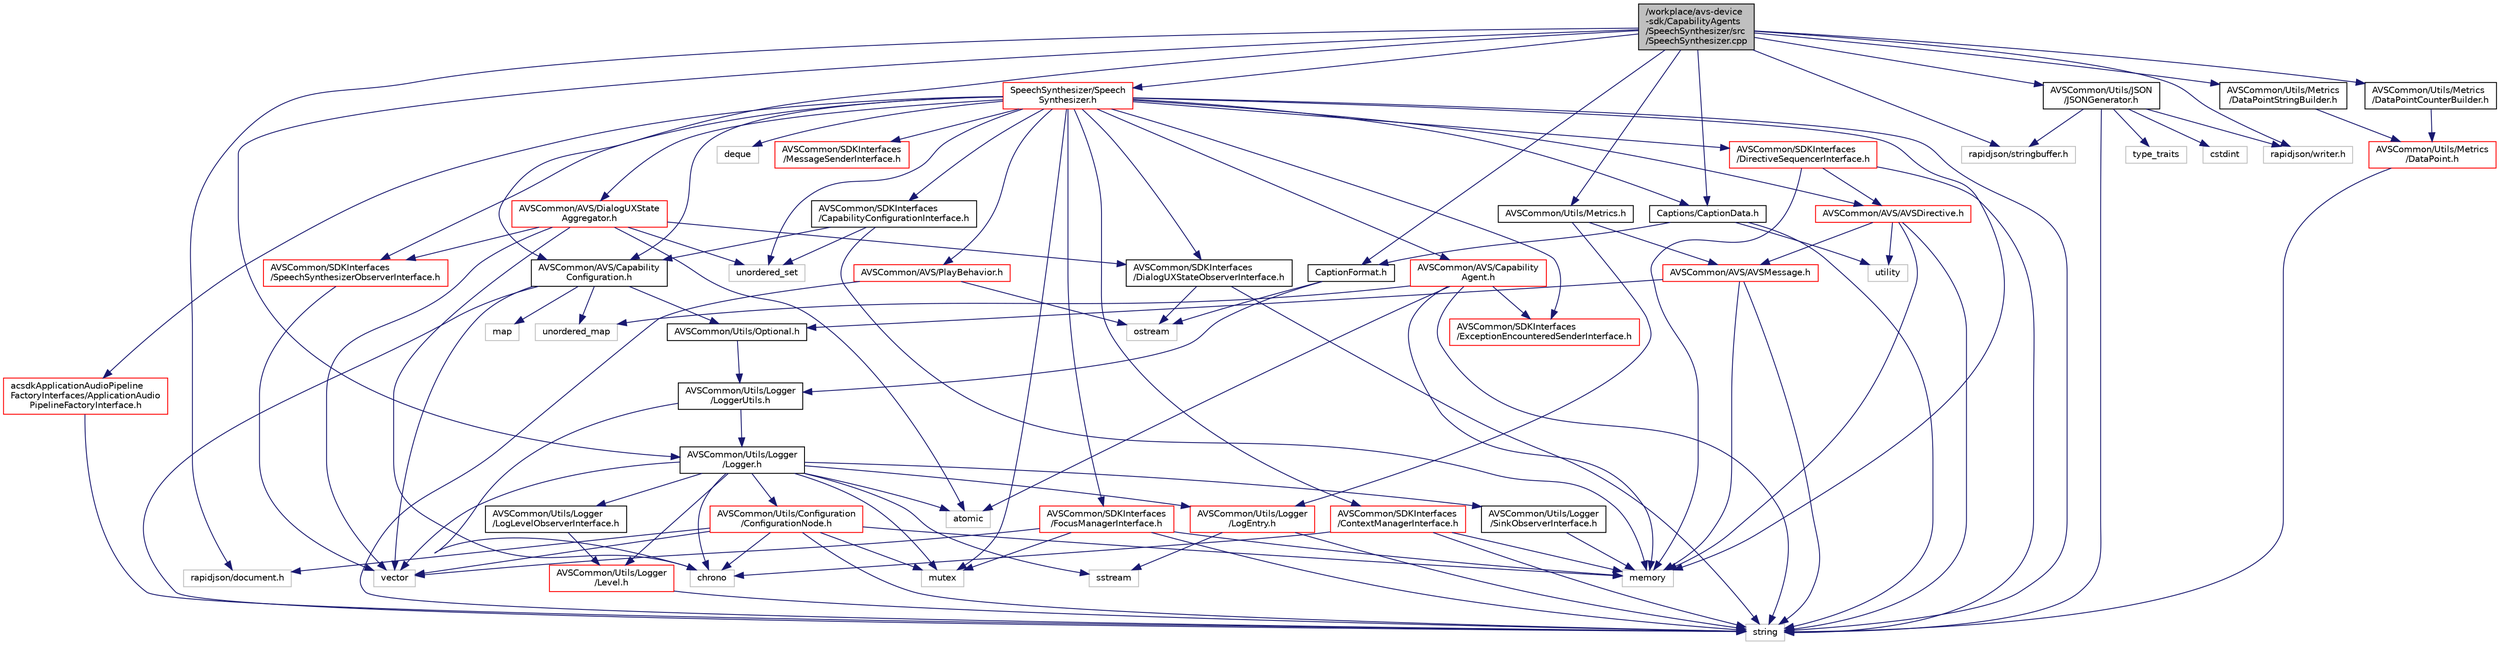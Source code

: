 digraph "/workplace/avs-device-sdk/CapabilityAgents/SpeechSynthesizer/src/SpeechSynthesizer.cpp"
{
  edge [fontname="Helvetica",fontsize="10",labelfontname="Helvetica",labelfontsize="10"];
  node [fontname="Helvetica",fontsize="10",shape=record];
  Node0 [label="/workplace/avs-device\l-sdk/CapabilityAgents\l/SpeechSynthesizer/src\l/SpeechSynthesizer.cpp",height=0.2,width=0.4,color="black", fillcolor="grey75", style="filled", fontcolor="black"];
  Node0 -> Node1 [color="midnightblue",fontsize="10",style="solid",fontname="Helvetica"];
  Node1 [label="rapidjson/document.h",height=0.2,width=0.4,color="grey75", fillcolor="white", style="filled"];
  Node0 -> Node2 [color="midnightblue",fontsize="10",style="solid",fontname="Helvetica"];
  Node2 [label="rapidjson/stringbuffer.h",height=0.2,width=0.4,color="grey75", fillcolor="white", style="filled"];
  Node0 -> Node3 [color="midnightblue",fontsize="10",style="solid",fontname="Helvetica"];
  Node3 [label="rapidjson/writer.h",height=0.2,width=0.4,color="grey75", fillcolor="white", style="filled"];
  Node0 -> Node4 [color="midnightblue",fontsize="10",style="solid",fontname="Helvetica"];
  Node4 [label="AVSCommon/AVS/Capability\lConfiguration.h",height=0.2,width=0.4,color="black", fillcolor="white", style="filled",URL="$_capability_configuration_8h.html"];
  Node4 -> Node5 [color="midnightblue",fontsize="10",style="solid",fontname="Helvetica"];
  Node5 [label="map",height=0.2,width=0.4,color="grey75", fillcolor="white", style="filled"];
  Node4 -> Node6 [color="midnightblue",fontsize="10",style="solid",fontname="Helvetica"];
  Node6 [label="string",height=0.2,width=0.4,color="grey75", fillcolor="white", style="filled"];
  Node4 -> Node7 [color="midnightblue",fontsize="10",style="solid",fontname="Helvetica"];
  Node7 [label="unordered_map",height=0.2,width=0.4,color="grey75", fillcolor="white", style="filled"];
  Node4 -> Node8 [color="midnightblue",fontsize="10",style="solid",fontname="Helvetica"];
  Node8 [label="vector",height=0.2,width=0.4,color="grey75", fillcolor="white", style="filled"];
  Node4 -> Node9 [color="midnightblue",fontsize="10",style="solid",fontname="Helvetica"];
  Node9 [label="AVSCommon/Utils/Optional.h",height=0.2,width=0.4,color="black", fillcolor="white", style="filled",URL="$_optional_8h.html"];
  Node9 -> Node10 [color="midnightblue",fontsize="10",style="solid",fontname="Helvetica"];
  Node10 [label="AVSCommon/Utils/Logger\l/LoggerUtils.h",height=0.2,width=0.4,color="black", fillcolor="white", style="filled",URL="$_logger_utils_8h.html"];
  Node10 -> Node11 [color="midnightblue",fontsize="10",style="solid",fontname="Helvetica"];
  Node11 [label="chrono",height=0.2,width=0.4,color="grey75", fillcolor="white", style="filled"];
  Node10 -> Node12 [color="midnightblue",fontsize="10",style="solid",fontname="Helvetica"];
  Node12 [label="AVSCommon/Utils/Logger\l/Logger.h",height=0.2,width=0.4,color="black", fillcolor="white", style="filled",URL="$_logger_8h.html"];
  Node12 -> Node13 [color="midnightblue",fontsize="10",style="solid",fontname="Helvetica"];
  Node13 [label="atomic",height=0.2,width=0.4,color="grey75", fillcolor="white", style="filled"];
  Node12 -> Node11 [color="midnightblue",fontsize="10",style="solid",fontname="Helvetica"];
  Node12 -> Node14 [color="midnightblue",fontsize="10",style="solid",fontname="Helvetica"];
  Node14 [label="mutex",height=0.2,width=0.4,color="grey75", fillcolor="white", style="filled"];
  Node12 -> Node15 [color="midnightblue",fontsize="10",style="solid",fontname="Helvetica"];
  Node15 [label="sstream",height=0.2,width=0.4,color="grey75", fillcolor="white", style="filled"];
  Node12 -> Node8 [color="midnightblue",fontsize="10",style="solid",fontname="Helvetica"];
  Node12 -> Node16 [color="midnightblue",fontsize="10",style="solid",fontname="Helvetica"];
  Node16 [label="AVSCommon/Utils/Configuration\l/ConfigurationNode.h",height=0.2,width=0.4,color="red", fillcolor="white", style="filled",URL="$_configuration_node_8h.html"];
  Node16 -> Node11 [color="midnightblue",fontsize="10",style="solid",fontname="Helvetica"];
  Node16 -> Node19 [color="midnightblue",fontsize="10",style="solid",fontname="Helvetica"];
  Node19 [label="memory",height=0.2,width=0.4,color="grey75", fillcolor="white", style="filled"];
  Node16 -> Node14 [color="midnightblue",fontsize="10",style="solid",fontname="Helvetica"];
  Node16 -> Node6 [color="midnightblue",fontsize="10",style="solid",fontname="Helvetica"];
  Node16 -> Node8 [color="midnightblue",fontsize="10",style="solid",fontname="Helvetica"];
  Node16 -> Node1 [color="midnightblue",fontsize="10",style="solid",fontname="Helvetica"];
  Node12 -> Node21 [color="midnightblue",fontsize="10",style="solid",fontname="Helvetica"];
  Node21 [label="AVSCommon/Utils/Logger\l/Level.h",height=0.2,width=0.4,color="red", fillcolor="white", style="filled",URL="$_level_8h.html"];
  Node21 -> Node6 [color="midnightblue",fontsize="10",style="solid",fontname="Helvetica"];
  Node12 -> Node22 [color="midnightblue",fontsize="10",style="solid",fontname="Helvetica"];
  Node22 [label="AVSCommon/Utils/Logger\l/LogEntry.h",height=0.2,width=0.4,color="red", fillcolor="white", style="filled",URL="$_log_entry_8h.html"];
  Node22 -> Node15 [color="midnightblue",fontsize="10",style="solid",fontname="Helvetica"];
  Node22 -> Node6 [color="midnightblue",fontsize="10",style="solid",fontname="Helvetica"];
  Node12 -> Node29 [color="midnightblue",fontsize="10",style="solid",fontname="Helvetica"];
  Node29 [label="AVSCommon/Utils/Logger\l/LogLevelObserverInterface.h",height=0.2,width=0.4,color="black", fillcolor="white", style="filled",URL="$_log_level_observer_interface_8h.html"];
  Node29 -> Node21 [color="midnightblue",fontsize="10",style="solid",fontname="Helvetica"];
  Node12 -> Node30 [color="midnightblue",fontsize="10",style="solid",fontname="Helvetica"];
  Node30 [label="AVSCommon/Utils/Logger\l/SinkObserverInterface.h",height=0.2,width=0.4,color="black", fillcolor="white", style="filled",URL="$_sink_observer_interface_8h.html"];
  Node30 -> Node19 [color="midnightblue",fontsize="10",style="solid",fontname="Helvetica"];
  Node0 -> Node31 [color="midnightblue",fontsize="10",style="solid",fontname="Helvetica"];
  Node31 [label="AVSCommon/Utils/JSON\l/JSONGenerator.h",height=0.2,width=0.4,color="black", fillcolor="white", style="filled",URL="$_j_s_o_n_generator_8h.html"];
  Node31 -> Node32 [color="midnightblue",fontsize="10",style="solid",fontname="Helvetica"];
  Node32 [label="cstdint",height=0.2,width=0.4,color="grey75", fillcolor="white", style="filled"];
  Node31 -> Node6 [color="midnightblue",fontsize="10",style="solid",fontname="Helvetica"];
  Node31 -> Node33 [color="midnightblue",fontsize="10",style="solid",fontname="Helvetica"];
  Node33 [label="type_traits",height=0.2,width=0.4,color="grey75", fillcolor="white", style="filled"];
  Node31 -> Node2 [color="midnightblue",fontsize="10",style="solid",fontname="Helvetica"];
  Node31 -> Node3 [color="midnightblue",fontsize="10",style="solid",fontname="Helvetica"];
  Node0 -> Node12 [color="midnightblue",fontsize="10",style="solid",fontname="Helvetica"];
  Node0 -> Node34 [color="midnightblue",fontsize="10",style="solid",fontname="Helvetica"];
  Node34 [label="AVSCommon/Utils/Metrics.h",height=0.2,width=0.4,color="black", fillcolor="white", style="filled",URL="$_metrics_8h.html"];
  Node34 -> Node22 [color="midnightblue",fontsize="10",style="solid",fontname="Helvetica"];
  Node34 -> Node35 [color="midnightblue",fontsize="10",style="solid",fontname="Helvetica"];
  Node35 [label="AVSCommon/AVS/AVSMessage.h",height=0.2,width=0.4,color="red", fillcolor="white", style="filled",URL="$_a_v_s_message_8h.html"];
  Node35 -> Node19 [color="midnightblue",fontsize="10",style="solid",fontname="Helvetica"];
  Node35 -> Node6 [color="midnightblue",fontsize="10",style="solid",fontname="Helvetica"];
  Node35 -> Node9 [color="midnightblue",fontsize="10",style="solid",fontname="Helvetica"];
  Node0 -> Node38 [color="midnightblue",fontsize="10",style="solid",fontname="Helvetica"];
  Node38 [label="AVSCommon/Utils/Metrics\l/DataPointCounterBuilder.h",height=0.2,width=0.4,color="black", fillcolor="white", style="filled",URL="$_data_point_counter_builder_8h.html"];
  Node38 -> Node39 [color="midnightblue",fontsize="10",style="solid",fontname="Helvetica"];
  Node39 [label="AVSCommon/Utils/Metrics\l/DataPoint.h",height=0.2,width=0.4,color="red", fillcolor="white", style="filled",URL="$_data_point_8h.html"];
  Node39 -> Node6 [color="midnightblue",fontsize="10",style="solid",fontname="Helvetica"];
  Node0 -> Node41 [color="midnightblue",fontsize="10",style="solid",fontname="Helvetica"];
  Node41 [label="AVSCommon/Utils/Metrics\l/DataPointStringBuilder.h",height=0.2,width=0.4,color="black", fillcolor="white", style="filled",URL="$_data_point_string_builder_8h.html"];
  Node41 -> Node39 [color="midnightblue",fontsize="10",style="solid",fontname="Helvetica"];
  Node0 -> Node42 [color="midnightblue",fontsize="10",style="solid",fontname="Helvetica"];
  Node42 [label="Captions/CaptionData.h",height=0.2,width=0.4,color="black", fillcolor="white", style="filled",URL="$_caption_data_8h.html"];
  Node42 -> Node6 [color="midnightblue",fontsize="10",style="solid",fontname="Helvetica"];
  Node42 -> Node43 [color="midnightblue",fontsize="10",style="solid",fontname="Helvetica"];
  Node43 [label="utility",height=0.2,width=0.4,color="grey75", fillcolor="white", style="filled"];
  Node42 -> Node44 [color="midnightblue",fontsize="10",style="solid",fontname="Helvetica"];
  Node44 [label="CaptionFormat.h",height=0.2,width=0.4,color="black", fillcolor="white", style="filled",URL="$_caption_format_8h.html"];
  Node44 -> Node26 [color="midnightblue",fontsize="10",style="solid",fontname="Helvetica"];
  Node26 [label="ostream",height=0.2,width=0.4,color="grey75", fillcolor="white", style="filled"];
  Node44 -> Node10 [color="midnightblue",fontsize="10",style="solid",fontname="Helvetica"];
  Node0 -> Node44 [color="midnightblue",fontsize="10",style="solid",fontname="Helvetica"];
  Node0 -> Node45 [color="midnightblue",fontsize="10",style="solid",fontname="Helvetica"];
  Node45 [label="SpeechSynthesizer/Speech\lSynthesizer.h",height=0.2,width=0.4,color="red", fillcolor="white", style="filled",URL="$_speech_synthesizer_8h.html"];
  Node45 -> Node19 [color="midnightblue",fontsize="10",style="solid",fontname="Helvetica"];
  Node45 -> Node14 [color="midnightblue",fontsize="10",style="solid",fontname="Helvetica"];
  Node45 -> Node6 [color="midnightblue",fontsize="10",style="solid",fontname="Helvetica"];
  Node45 -> Node46 [color="midnightblue",fontsize="10",style="solid",fontname="Helvetica"];
  Node46 [label="unordered_set",height=0.2,width=0.4,color="grey75", fillcolor="white", style="filled"];
  Node45 -> Node47 [color="midnightblue",fontsize="10",style="solid",fontname="Helvetica"];
  Node47 [label="deque",height=0.2,width=0.4,color="grey75", fillcolor="white", style="filled"];
  Node45 -> Node48 [color="midnightblue",fontsize="10",style="solid",fontname="Helvetica"];
  Node48 [label="acsdkApplicationAudioPipeline\lFactoryInterfaces/ApplicationAudio\lPipelineFactoryInterface.h",height=0.2,width=0.4,color="red", fillcolor="white", style="filled",URL="$_application_audio_pipeline_factory_interface_8h.html"];
  Node48 -> Node6 [color="midnightblue",fontsize="10",style="solid",fontname="Helvetica"];
  Node45 -> Node77 [color="midnightblue",fontsize="10",style="solid",fontname="Helvetica"];
  Node77 [label="AVSCommon/AVS/AVSDirective.h",height=0.2,width=0.4,color="red", fillcolor="white", style="filled",URL="$_a_v_s_directive_8h.html"];
  Node77 -> Node19 [color="midnightblue",fontsize="10",style="solid",fontname="Helvetica"];
  Node77 -> Node6 [color="midnightblue",fontsize="10",style="solid",fontname="Helvetica"];
  Node77 -> Node43 [color="midnightblue",fontsize="10",style="solid",fontname="Helvetica"];
  Node77 -> Node35 [color="midnightblue",fontsize="10",style="solid",fontname="Helvetica"];
  Node45 -> Node85 [color="midnightblue",fontsize="10",style="solid",fontname="Helvetica"];
  Node85 [label="AVSCommon/AVS/PlayBehavior.h",height=0.2,width=0.4,color="red", fillcolor="white", style="filled",URL="$_play_behavior_8h.html"];
  Node85 -> Node6 [color="midnightblue",fontsize="10",style="solid",fontname="Helvetica"];
  Node85 -> Node26 [color="midnightblue",fontsize="10",style="solid",fontname="Helvetica"];
  Node45 -> Node87 [color="midnightblue",fontsize="10",style="solid",fontname="Helvetica"];
  Node87 [label="AVSCommon/AVS/Capability\lAgent.h",height=0.2,width=0.4,color="red", fillcolor="white", style="filled",URL="$_capability_agent_8h.html"];
  Node87 -> Node13 [color="midnightblue",fontsize="10",style="solid",fontname="Helvetica"];
  Node87 -> Node7 [color="midnightblue",fontsize="10",style="solid",fontname="Helvetica"];
  Node87 -> Node6 [color="midnightblue",fontsize="10",style="solid",fontname="Helvetica"];
  Node87 -> Node19 [color="midnightblue",fontsize="10",style="solid",fontname="Helvetica"];
  Node87 -> Node90 [color="midnightblue",fontsize="10",style="solid",fontname="Helvetica"];
  Node90 [label="AVSCommon/SDKInterfaces\l/ExceptionEncounteredSenderInterface.h",height=0.2,width=0.4,color="red", fillcolor="white", style="filled",URL="$_exception_encountered_sender_interface_8h.html"];
  Node45 -> Node4 [color="midnightblue",fontsize="10",style="solid",fontname="Helvetica"];
  Node45 -> Node112 [color="midnightblue",fontsize="10",style="solid",fontname="Helvetica"];
  Node112 [label="AVSCommon/SDKInterfaces\l/CapabilityConfigurationInterface.h",height=0.2,width=0.4,color="black", fillcolor="white", style="filled",URL="$_capability_configuration_interface_8h.html"];
  Node112 -> Node19 [color="midnightblue",fontsize="10",style="solid",fontname="Helvetica"];
  Node112 -> Node46 [color="midnightblue",fontsize="10",style="solid",fontname="Helvetica"];
  Node112 -> Node4 [color="midnightblue",fontsize="10",style="solid",fontname="Helvetica"];
  Node45 -> Node113 [color="midnightblue",fontsize="10",style="solid",fontname="Helvetica"];
  Node113 [label="AVSCommon/AVS/DialogUXState\lAggregator.h",height=0.2,width=0.4,color="red", fillcolor="white", style="filled",URL="$_dialog_u_x_state_aggregator_8h.html"];
  Node113 -> Node13 [color="midnightblue",fontsize="10",style="solid",fontname="Helvetica"];
  Node113 -> Node11 [color="midnightblue",fontsize="10",style="solid",fontname="Helvetica"];
  Node113 -> Node46 [color="midnightblue",fontsize="10",style="solid",fontname="Helvetica"];
  Node113 -> Node8 [color="midnightblue",fontsize="10",style="solid",fontname="Helvetica"];
  Node113 -> Node116 [color="midnightblue",fontsize="10",style="solid",fontname="Helvetica"];
  Node116 [label="AVSCommon/SDKInterfaces\l/DialogUXStateObserverInterface.h",height=0.2,width=0.4,color="black", fillcolor="white", style="filled",URL="$_dialog_u_x_state_observer_interface_8h.html"];
  Node116 -> Node26 [color="midnightblue",fontsize="10",style="solid",fontname="Helvetica"];
  Node116 -> Node6 [color="midnightblue",fontsize="10",style="solid",fontname="Helvetica"];
  Node113 -> Node119 [color="midnightblue",fontsize="10",style="solid",fontname="Helvetica"];
  Node119 [label="AVSCommon/SDKInterfaces\l/SpeechSynthesizerObserverInterface.h",height=0.2,width=0.4,color="red", fillcolor="white", style="filled",URL="$_speech_synthesizer_observer_interface_8h.html"];
  Node119 -> Node8 [color="midnightblue",fontsize="10",style="solid",fontname="Helvetica"];
  Node45 -> Node119 [color="midnightblue",fontsize="10",style="solid",fontname="Helvetica"];
  Node45 -> Node90 [color="midnightblue",fontsize="10",style="solid",fontname="Helvetica"];
  Node45 -> Node138 [color="midnightblue",fontsize="10",style="solid",fontname="Helvetica"];
  Node138 [label="AVSCommon/SDKInterfaces\l/ContextManagerInterface.h",height=0.2,width=0.4,color="red", fillcolor="white", style="filled",URL="$_context_manager_interface_8h.html"];
  Node138 -> Node11 [color="midnightblue",fontsize="10",style="solid",fontname="Helvetica"];
  Node138 -> Node19 [color="midnightblue",fontsize="10",style="solid",fontname="Helvetica"];
  Node138 -> Node6 [color="midnightblue",fontsize="10",style="solid",fontname="Helvetica"];
  Node45 -> Node142 [color="midnightblue",fontsize="10",style="solid",fontname="Helvetica"];
  Node142 [label="AVSCommon/SDKInterfaces\l/DirectiveSequencerInterface.h",height=0.2,width=0.4,color="red", fillcolor="white", style="filled",URL="$_directive_sequencer_interface_8h.html"];
  Node142 -> Node19 [color="midnightblue",fontsize="10",style="solid",fontname="Helvetica"];
  Node142 -> Node6 [color="midnightblue",fontsize="10",style="solid",fontname="Helvetica"];
  Node142 -> Node77 [color="midnightblue",fontsize="10",style="solid",fontname="Helvetica"];
  Node45 -> Node143 [color="midnightblue",fontsize="10",style="solid",fontname="Helvetica"];
  Node143 [label="AVSCommon/SDKInterfaces\l/FocusManagerInterface.h",height=0.2,width=0.4,color="red", fillcolor="white", style="filled",URL="$_focus_manager_interface_8h.html"];
  Node143 -> Node19 [color="midnightblue",fontsize="10",style="solid",fontname="Helvetica"];
  Node143 -> Node14 [color="midnightblue",fontsize="10",style="solid",fontname="Helvetica"];
  Node143 -> Node6 [color="midnightblue",fontsize="10",style="solid",fontname="Helvetica"];
  Node143 -> Node8 [color="midnightblue",fontsize="10",style="solid",fontname="Helvetica"];
  Node45 -> Node116 [color="midnightblue",fontsize="10",style="solid",fontname="Helvetica"];
  Node45 -> Node146 [color="midnightblue",fontsize="10",style="solid",fontname="Helvetica"];
  Node146 [label="AVSCommon/SDKInterfaces\l/MessageSenderInterface.h",height=0.2,width=0.4,color="red", fillcolor="white", style="filled",URL="$_message_sender_interface_8h.html"];
  Node45 -> Node42 [color="midnightblue",fontsize="10",style="solid",fontname="Helvetica"];
}
